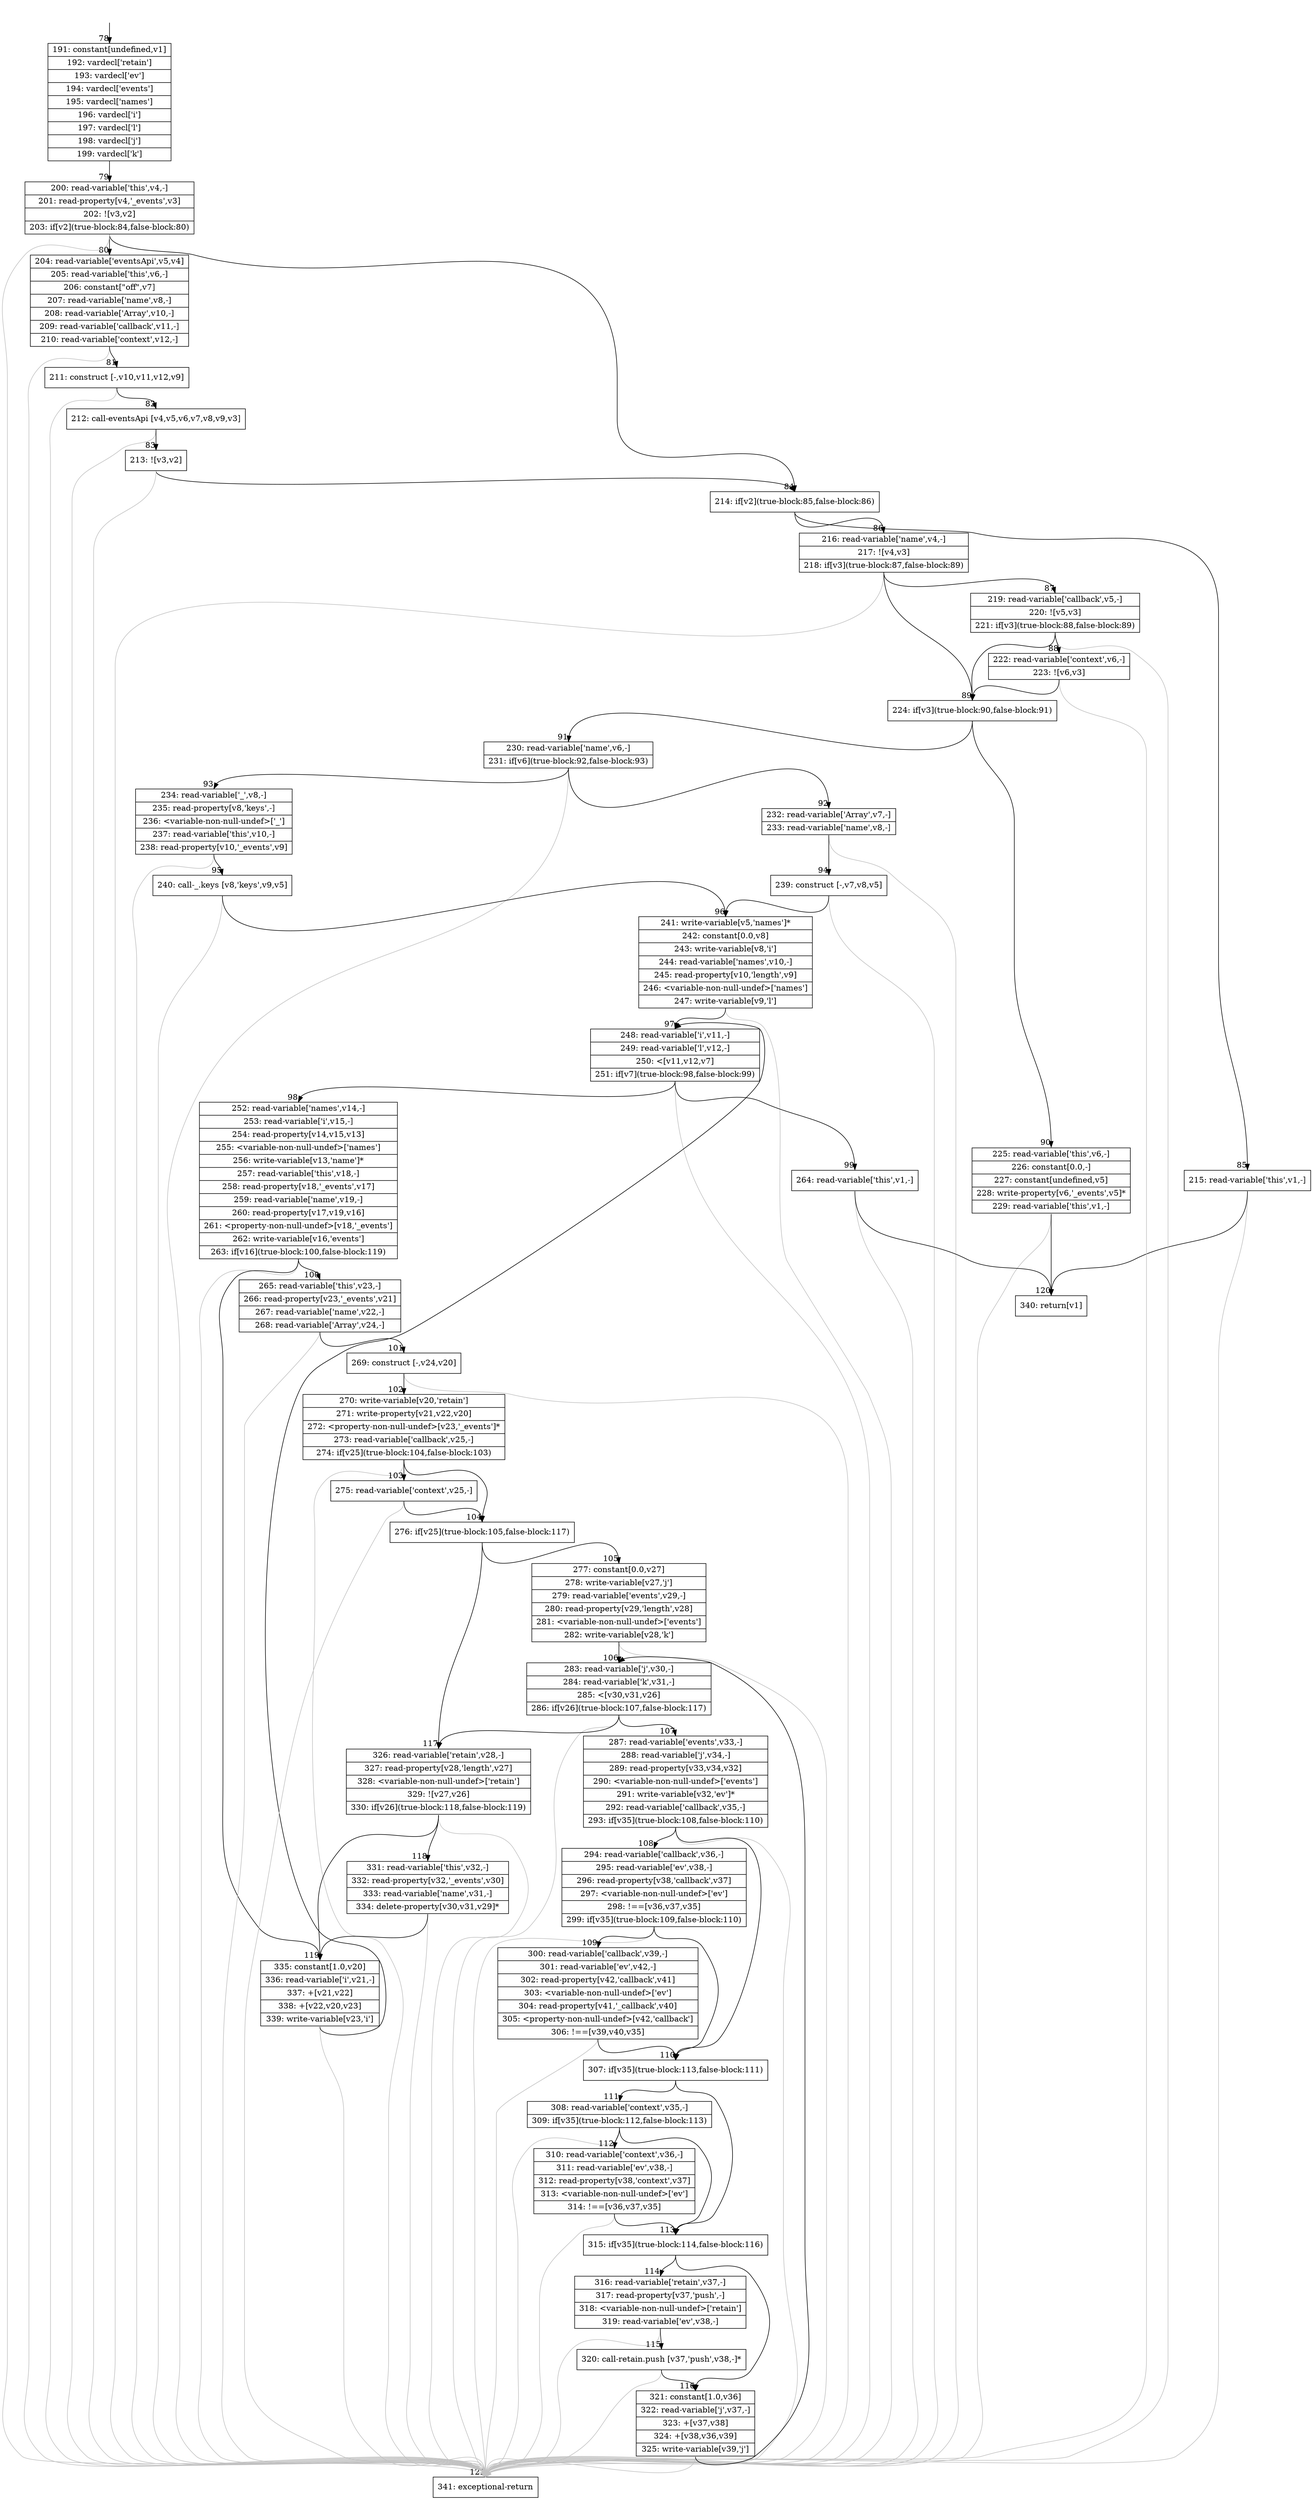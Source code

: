 digraph {
rankdir="TD"
BB_entry8[shape=none,label=""];
BB_entry8 -> BB78 [tailport=s, headport=n, headlabel="    78"]
BB78 [shape=record label="{191: constant[undefined,v1]|192: vardecl['retain']|193: vardecl['ev']|194: vardecl['events']|195: vardecl['names']|196: vardecl['i']|197: vardecl['l']|198: vardecl['j']|199: vardecl['k']}" ] 
BB78 -> BB79 [tailport=s, headport=n, headlabel="      79"]
BB79 [shape=record label="{200: read-variable['this',v4,-]|201: read-property[v4,'_events',v3]|202: ![v3,v2]|203: if[v2](true-block:84,false-block:80)}" ] 
BB79 -> BB84 [tailport=s, headport=n, headlabel="      84"]
BB79 -> BB80 [tailport=s, headport=n, headlabel="      80"]
BB79 -> BB121 [tailport=s, headport=n, color=gray, headlabel="      121"]
BB80 [shape=record label="{204: read-variable['eventsApi',v5,v4]|205: read-variable['this',v6,-]|206: constant[\"off\",v7]|207: read-variable['name',v8,-]|208: read-variable['Array',v10,-]|209: read-variable['callback',v11,-]|210: read-variable['context',v12,-]}" ] 
BB80 -> BB81 [tailport=s, headport=n, headlabel="      81"]
BB80 -> BB121 [tailport=s, headport=n, color=gray]
BB81 [shape=record label="{211: construct [-,v10,v11,v12,v9]}" ] 
BB81 -> BB82 [tailport=s, headport=n, headlabel="      82"]
BB81 -> BB121 [tailport=s, headport=n, color=gray]
BB82 [shape=record label="{212: call-eventsApi [v4,v5,v6,v7,v8,v9,v3]}" ] 
BB82 -> BB83 [tailport=s, headport=n, headlabel="      83"]
BB82 -> BB121 [tailport=s, headport=n, color=gray]
BB83 [shape=record label="{213: ![v3,v2]}" ] 
BB83 -> BB84 [tailport=s, headport=n]
BB83 -> BB121 [tailport=s, headport=n, color=gray]
BB84 [shape=record label="{214: if[v2](true-block:85,false-block:86)}" ] 
BB84 -> BB85 [tailport=s, headport=n, headlabel="      85"]
BB84 -> BB86 [tailport=s, headport=n, headlabel="      86"]
BB85 [shape=record label="{215: read-variable['this',v1,-]}" ] 
BB85 -> BB120 [tailport=s, headport=n, headlabel="      120"]
BB85 -> BB121 [tailport=s, headport=n, color=gray]
BB86 [shape=record label="{216: read-variable['name',v4,-]|217: ![v4,v3]|218: if[v3](true-block:87,false-block:89)}" ] 
BB86 -> BB89 [tailport=s, headport=n, headlabel="      89"]
BB86 -> BB87 [tailport=s, headport=n, headlabel="      87"]
BB86 -> BB121 [tailport=s, headport=n, color=gray]
BB87 [shape=record label="{219: read-variable['callback',v5,-]|220: ![v5,v3]|221: if[v3](true-block:88,false-block:89)}" ] 
BB87 -> BB89 [tailport=s, headport=n]
BB87 -> BB88 [tailport=s, headport=n, headlabel="      88"]
BB87 -> BB121 [tailport=s, headport=n, color=gray]
BB88 [shape=record label="{222: read-variable['context',v6,-]|223: ![v6,v3]}" ] 
BB88 -> BB89 [tailport=s, headport=n]
BB88 -> BB121 [tailport=s, headport=n, color=gray]
BB89 [shape=record label="{224: if[v3](true-block:90,false-block:91)}" ] 
BB89 -> BB90 [tailport=s, headport=n, headlabel="      90"]
BB89 -> BB91 [tailport=s, headport=n, headlabel="      91"]
BB90 [shape=record label="{225: read-variable['this',v6,-]|226: constant[0.0,-]|227: constant[undefined,v5]|228: write-property[v6,'_events',v5]*|229: read-variable['this',v1,-]}" ] 
BB90 -> BB120 [tailport=s, headport=n]
BB90 -> BB121 [tailport=s, headport=n, color=gray]
BB91 [shape=record label="{230: read-variable['name',v6,-]|231: if[v6](true-block:92,false-block:93)}" ] 
BB91 -> BB92 [tailport=s, headport=n, headlabel="      92"]
BB91 -> BB93 [tailport=s, headport=n, headlabel="      93"]
BB91 -> BB121 [tailport=s, headport=n, color=gray]
BB92 [shape=record label="{232: read-variable['Array',v7,-]|233: read-variable['name',v8,-]}" ] 
BB92 -> BB94 [tailport=s, headport=n, headlabel="      94"]
BB92 -> BB121 [tailport=s, headport=n, color=gray]
BB93 [shape=record label="{234: read-variable['_',v8,-]|235: read-property[v8,'keys',-]|236: \<variable-non-null-undef\>['_']|237: read-variable['this',v10,-]|238: read-property[v10,'_events',v9]}" ] 
BB93 -> BB95 [tailport=s, headport=n, headlabel="      95"]
BB93 -> BB121 [tailport=s, headport=n, color=gray]
BB94 [shape=record label="{239: construct [-,v7,v8,v5]}" ] 
BB94 -> BB96 [tailport=s, headport=n, headlabel="      96"]
BB94 -> BB121 [tailport=s, headport=n, color=gray]
BB95 [shape=record label="{240: call-_.keys [v8,'keys',v9,v5]}" ] 
BB95 -> BB96 [tailport=s, headport=n]
BB95 -> BB121 [tailport=s, headport=n, color=gray]
BB96 [shape=record label="{241: write-variable[v5,'names']*|242: constant[0.0,v8]|243: write-variable[v8,'i']|244: read-variable['names',v10,-]|245: read-property[v10,'length',v9]|246: \<variable-non-null-undef\>['names']|247: write-variable[v9,'l']}" ] 
BB96 -> BB97 [tailport=s, headport=n, headlabel="      97"]
BB96 -> BB121 [tailport=s, headport=n, color=gray]
BB97 [shape=record label="{248: read-variable['i',v11,-]|249: read-variable['l',v12,-]|250: \<[v11,v12,v7]|251: if[v7](true-block:98,false-block:99)}" ] 
BB97 -> BB98 [tailport=s, headport=n, headlabel="      98"]
BB97 -> BB99 [tailport=s, headport=n, headlabel="      99"]
BB97 -> BB121 [tailport=s, headport=n, color=gray]
BB98 [shape=record label="{252: read-variable['names',v14,-]|253: read-variable['i',v15,-]|254: read-property[v14,v15,v13]|255: \<variable-non-null-undef\>['names']|256: write-variable[v13,'name']*|257: read-variable['this',v18,-]|258: read-property[v18,'_events',v17]|259: read-variable['name',v19,-]|260: read-property[v17,v19,v16]|261: \<property-non-null-undef\>[v18,'_events']|262: write-variable[v16,'events']|263: if[v16](true-block:100,false-block:119)}" ] 
BB98 -> BB100 [tailport=s, headport=n, headlabel="      100"]
BB98 -> BB119 [tailport=s, headport=n, headlabel="      119"]
BB98 -> BB121 [tailport=s, headport=n, color=gray]
BB99 [shape=record label="{264: read-variable['this',v1,-]}" ] 
BB99 -> BB120 [tailport=s, headport=n]
BB99 -> BB121 [tailport=s, headport=n, color=gray]
BB100 [shape=record label="{265: read-variable['this',v23,-]|266: read-property[v23,'_events',v21]|267: read-variable['name',v22,-]|268: read-variable['Array',v24,-]}" ] 
BB100 -> BB101 [tailport=s, headport=n, headlabel="      101"]
BB100 -> BB121 [tailport=s, headport=n, color=gray]
BB101 [shape=record label="{269: construct [-,v24,v20]}" ] 
BB101 -> BB102 [tailport=s, headport=n, headlabel="      102"]
BB101 -> BB121 [tailport=s, headport=n, color=gray]
BB102 [shape=record label="{270: write-variable[v20,'retain']|271: write-property[v21,v22,v20]|272: \<property-non-null-undef\>[v23,'_events']*|273: read-variable['callback',v25,-]|274: if[v25](true-block:104,false-block:103)}" ] 
BB102 -> BB104 [tailport=s, headport=n, headlabel="      104"]
BB102 -> BB103 [tailport=s, headport=n, headlabel="      103"]
BB102 -> BB121 [tailport=s, headport=n, color=gray]
BB103 [shape=record label="{275: read-variable['context',v25,-]}" ] 
BB103 -> BB104 [tailport=s, headport=n]
BB103 -> BB121 [tailport=s, headport=n, color=gray]
BB104 [shape=record label="{276: if[v25](true-block:105,false-block:117)}" ] 
BB104 -> BB105 [tailport=s, headport=n, headlabel="      105"]
BB104 -> BB117 [tailport=s, headport=n, headlabel="      117"]
BB105 [shape=record label="{277: constant[0.0,v27]|278: write-variable[v27,'j']|279: read-variable['events',v29,-]|280: read-property[v29,'length',v28]|281: \<variable-non-null-undef\>['events']|282: write-variable[v28,'k']}" ] 
BB105 -> BB106 [tailport=s, headport=n, headlabel="      106"]
BB105 -> BB121 [tailport=s, headport=n, color=gray]
BB106 [shape=record label="{283: read-variable['j',v30,-]|284: read-variable['k',v31,-]|285: \<[v30,v31,v26]|286: if[v26](true-block:107,false-block:117)}" ] 
BB106 -> BB107 [tailport=s, headport=n, headlabel="      107"]
BB106 -> BB117 [tailport=s, headport=n]
BB106 -> BB121 [tailport=s, headport=n, color=gray]
BB107 [shape=record label="{287: read-variable['events',v33,-]|288: read-variable['j',v34,-]|289: read-property[v33,v34,v32]|290: \<variable-non-null-undef\>['events']|291: write-variable[v32,'ev']*|292: read-variable['callback',v35,-]|293: if[v35](true-block:108,false-block:110)}" ] 
BB107 -> BB110 [tailport=s, headport=n, headlabel="      110"]
BB107 -> BB108 [tailport=s, headport=n, headlabel="      108"]
BB107 -> BB121 [tailport=s, headport=n, color=gray]
BB108 [shape=record label="{294: read-variable['callback',v36,-]|295: read-variable['ev',v38,-]|296: read-property[v38,'callback',v37]|297: \<variable-non-null-undef\>['ev']|298: !==[v36,v37,v35]|299: if[v35](true-block:109,false-block:110)}" ] 
BB108 -> BB110 [tailport=s, headport=n]
BB108 -> BB109 [tailport=s, headport=n, headlabel="      109"]
BB108 -> BB121 [tailport=s, headport=n, color=gray]
BB109 [shape=record label="{300: read-variable['callback',v39,-]|301: read-variable['ev',v42,-]|302: read-property[v42,'callback',v41]|303: \<variable-non-null-undef\>['ev']|304: read-property[v41,'_callback',v40]|305: \<property-non-null-undef\>[v42,'callback']|306: !==[v39,v40,v35]}" ] 
BB109 -> BB110 [tailport=s, headport=n]
BB109 -> BB121 [tailport=s, headport=n, color=gray]
BB110 [shape=record label="{307: if[v35](true-block:113,false-block:111)}" ] 
BB110 -> BB113 [tailport=s, headport=n, headlabel="      113"]
BB110 -> BB111 [tailport=s, headport=n, headlabel="      111"]
BB111 [shape=record label="{308: read-variable['context',v35,-]|309: if[v35](true-block:112,false-block:113)}" ] 
BB111 -> BB113 [tailport=s, headport=n]
BB111 -> BB112 [tailport=s, headport=n, headlabel="      112"]
BB111 -> BB121 [tailport=s, headport=n, color=gray]
BB112 [shape=record label="{310: read-variable['context',v36,-]|311: read-variable['ev',v38,-]|312: read-property[v38,'context',v37]|313: \<variable-non-null-undef\>['ev']|314: !==[v36,v37,v35]}" ] 
BB112 -> BB113 [tailport=s, headport=n]
BB112 -> BB121 [tailport=s, headport=n, color=gray]
BB113 [shape=record label="{315: if[v35](true-block:114,false-block:116)}" ] 
BB113 -> BB114 [tailport=s, headport=n, headlabel="      114"]
BB113 -> BB116 [tailport=s, headport=n, headlabel="      116"]
BB114 [shape=record label="{316: read-variable['retain',v37,-]|317: read-property[v37,'push',-]|318: \<variable-non-null-undef\>['retain']|319: read-variable['ev',v38,-]}" ] 
BB114 -> BB115 [tailport=s, headport=n, headlabel="      115"]
BB114 -> BB121 [tailport=s, headport=n, color=gray]
BB115 [shape=record label="{320: call-retain.push [v37,'push',v38,-]*}" ] 
BB115 -> BB116 [tailport=s, headport=n]
BB115 -> BB121 [tailport=s, headport=n, color=gray]
BB116 [shape=record label="{321: constant[1.0,v36]|322: read-variable['j',v37,-]|323: +[v37,v38]|324: +[v38,v36,v39]|325: write-variable[v39,'j']}" ] 
BB116 -> BB106 [tailport=s, headport=n]
BB116 -> BB121 [tailport=s, headport=n, color=gray]
BB117 [shape=record label="{326: read-variable['retain',v28,-]|327: read-property[v28,'length',v27]|328: \<variable-non-null-undef\>['retain']|329: ![v27,v26]|330: if[v26](true-block:118,false-block:119)}" ] 
BB117 -> BB118 [tailport=s, headport=n, headlabel="      118"]
BB117 -> BB119 [tailport=s, headport=n]
BB117 -> BB121 [tailport=s, headport=n, color=gray]
BB118 [shape=record label="{331: read-variable['this',v32,-]|332: read-property[v32,'_events',v30]|333: read-variable['name',v31,-]|334: delete-property[v30,v31,v29]*}" ] 
BB118 -> BB119 [tailport=s, headport=n]
BB118 -> BB121 [tailport=s, headport=n, color=gray]
BB119 [shape=record label="{335: constant[1.0,v20]|336: read-variable['i',v21,-]|337: +[v21,v22]|338: +[v22,v20,v23]|339: write-variable[v23,'i']}" ] 
BB119 -> BB97 [tailport=s, headport=n]
BB119 -> BB121 [tailport=s, headport=n, color=gray]
BB120 [shape=record label="{340: return[v1]}" ] 
BB121 [shape=record label="{341: exceptional-return}" ] 
//#$~ 133
}
